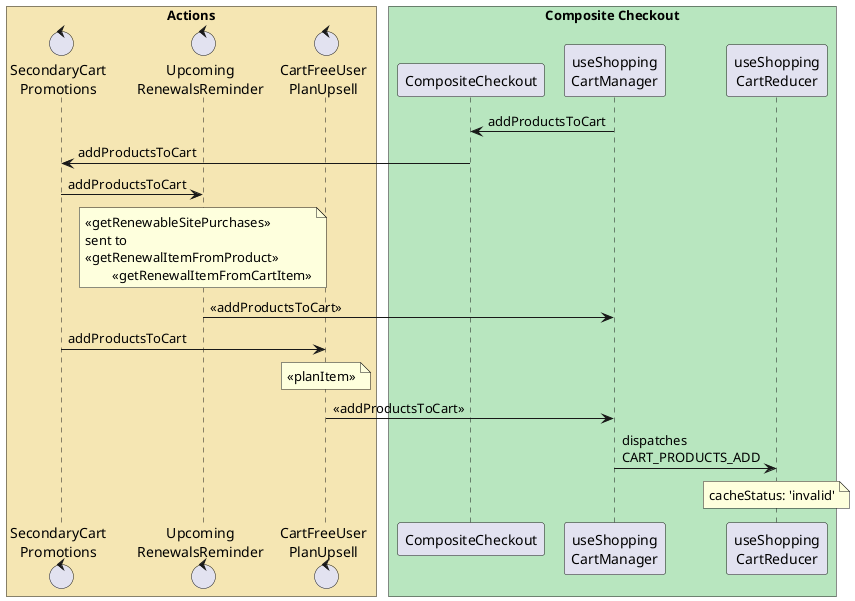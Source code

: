 @startuml

'red: #facfd2
'orange: #f7dcc6
'yellow: #f5e6b3
'green: #b8e6bf

skinparam ParticipantPadding 5
skinparam BoxPadding 5

box "Actions" #f5e6b3
	control SecondaryCartPromotions as "SecondaryCart\nPromotions"
	control UpcomingRenewalsReminder as "Upcoming\nRenewalsReminder"
	control CartFreeUserPlanUpsell as "CartFreeUser\nPlanUpsell"
end box
box "Composite Checkout" #b8e6bf
  participant CompositeCheckout
  participant useShoppingCartManager as "useShopping\nCartManager"
  participant useShoppingCartReducer as "useShopping\nCartReducer"
end box

'Props
useShoppingCartManager -> CompositeCheckout : addProductsToCart
CompositeCheckout -> SecondaryCartPromotions : addProductsToCart
SecondaryCartPromotions -> UpcomingRenewalsReminder : addProductsToCart
note over UpcomingRenewalsReminder
	<< getRenewableSitePurchases >>
	sent to
	<< getRenewalItemFromProduct >>
		<< getRenewalItemFromCartItem >>
end note
UpcomingRenewalsReminder -> useShoppingCartManager : << addProductsToCart >>
SecondaryCartPromotions -> CartFreeUserPlanUpsell : addProductsToCart
note over CartFreeUserPlanUpsell
	<< planItem >>
end note
CartFreeUserPlanUpsell -> useShoppingCartManager : << addProductsToCart >>
useShoppingCartManager -> useShoppingCartReducer : dispatches\nCART_PRODUCTS_ADD

'Cache invalidation
note over useShoppingCartReducer
	cacheStatus: 'invalid'
end note

@enduml
